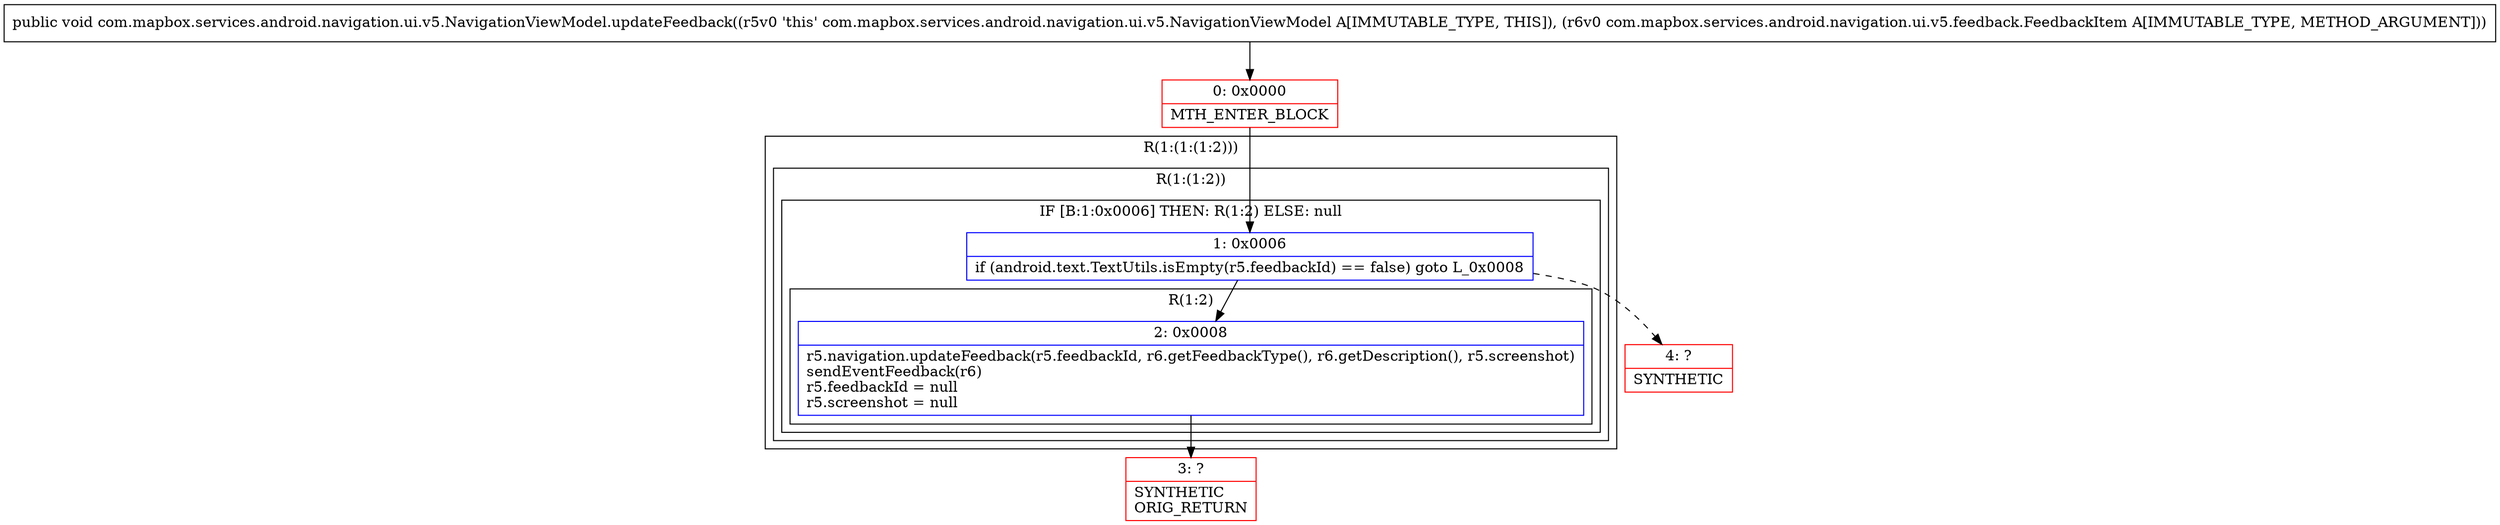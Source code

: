 digraph "CFG forcom.mapbox.services.android.navigation.ui.v5.NavigationViewModel.updateFeedback(Lcom\/mapbox\/services\/android\/navigation\/ui\/v5\/feedback\/FeedbackItem;)V" {
subgraph cluster_Region_184648444 {
label = "R(1:(1:(1:2)))";
node [shape=record,color=blue];
subgraph cluster_Region_1525214260 {
label = "R(1:(1:2))";
node [shape=record,color=blue];
subgraph cluster_IfRegion_750568457 {
label = "IF [B:1:0x0006] THEN: R(1:2) ELSE: null";
node [shape=record,color=blue];
Node_1 [shape=record,label="{1\:\ 0x0006|if (android.text.TextUtils.isEmpty(r5.feedbackId) == false) goto L_0x0008\l}"];
subgraph cluster_Region_115850381 {
label = "R(1:2)";
node [shape=record,color=blue];
Node_2 [shape=record,label="{2\:\ 0x0008|r5.navigation.updateFeedback(r5.feedbackId, r6.getFeedbackType(), r6.getDescription(), r5.screenshot)\lsendEventFeedback(r6)\lr5.feedbackId = null\lr5.screenshot = null\l}"];
}
}
}
}
Node_0 [shape=record,color=red,label="{0\:\ 0x0000|MTH_ENTER_BLOCK\l}"];
Node_3 [shape=record,color=red,label="{3\:\ ?|SYNTHETIC\lORIG_RETURN\l}"];
Node_4 [shape=record,color=red,label="{4\:\ ?|SYNTHETIC\l}"];
MethodNode[shape=record,label="{public void com.mapbox.services.android.navigation.ui.v5.NavigationViewModel.updateFeedback((r5v0 'this' com.mapbox.services.android.navigation.ui.v5.NavigationViewModel A[IMMUTABLE_TYPE, THIS]), (r6v0 com.mapbox.services.android.navigation.ui.v5.feedback.FeedbackItem A[IMMUTABLE_TYPE, METHOD_ARGUMENT])) }"];
MethodNode -> Node_0;
Node_1 -> Node_2;
Node_1 -> Node_4[style=dashed];
Node_2 -> Node_3;
Node_0 -> Node_1;
}

